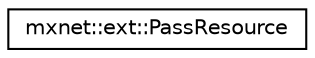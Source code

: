 digraph "Graphical Class Hierarchy"
{
 // LATEX_PDF_SIZE
  edge [fontname="Helvetica",fontsize="10",labelfontname="Helvetica",labelfontsize="10"];
  node [fontname="Helvetica",fontsize="10",shape=record];
  rankdir="LR";
  Node0 [label="mxnet::ext::PassResource",height=0.2,width=0.4,color="black", fillcolor="white", style="filled",URL="$classmxnet_1_1ext_1_1PassResource.html",tooltip=" "];
}
